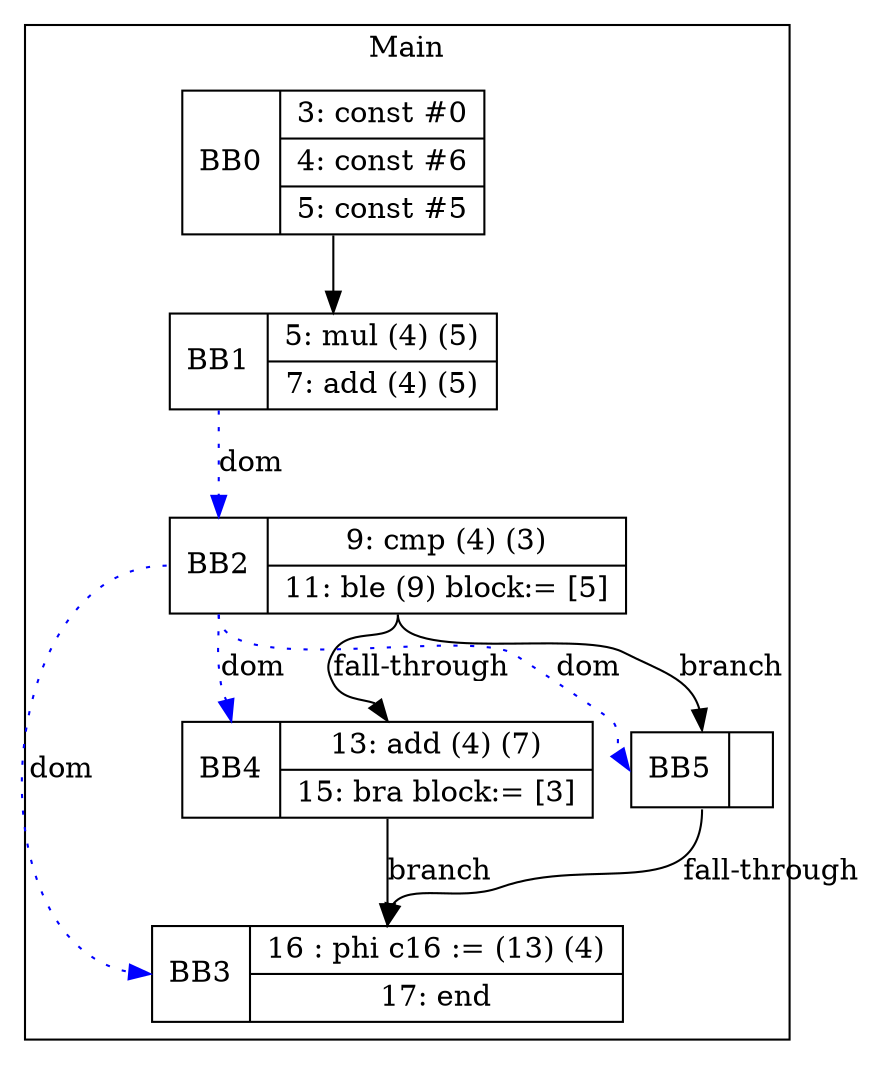 digraph G {
node [shape=record];
subgraph cluster_main{
label = "Main";
BB0 [shape=record, label="<b>BB0|{3: const #0|4: const #6|5: const #5}"];
BB1 [shape=record, label="<b>BB1|{5: mul (4) (5)|7: add (4) (5)}"];
BB2 [shape=record, label="<b>BB2|{9: cmp (4) (3)|11: ble (9) block:= [5]}"];
BB3 [shape=record, label="<b>BB3|{16 : phi c16 := (13) (4)|17: end}"];
BB4 [shape=record, label="<b>BB4|{13: add (4) (7)|15: bra block:= [3]}"];
BB5 [shape=record, label="<b>BB5|}"];
}
BB0:s -> BB1:n ;
BB2:b -> BB3:b [color=blue, style=dotted, label="dom"];
BB2:b -> BB4:b [color=blue, style=dotted, label="dom"];
BB1:b -> BB2:b [color=blue, style=dotted, label="dom"];
BB2:b -> BB5:b [color=blue, style=dotted, label="dom"];
BB2:s -> BB5:n [label="branch"];
BB4:s -> BB3:n [label="branch"];
BB5:s -> BB3:n [label="fall-through"];
BB2:s -> BB4:n [label="fall-through"];
}
